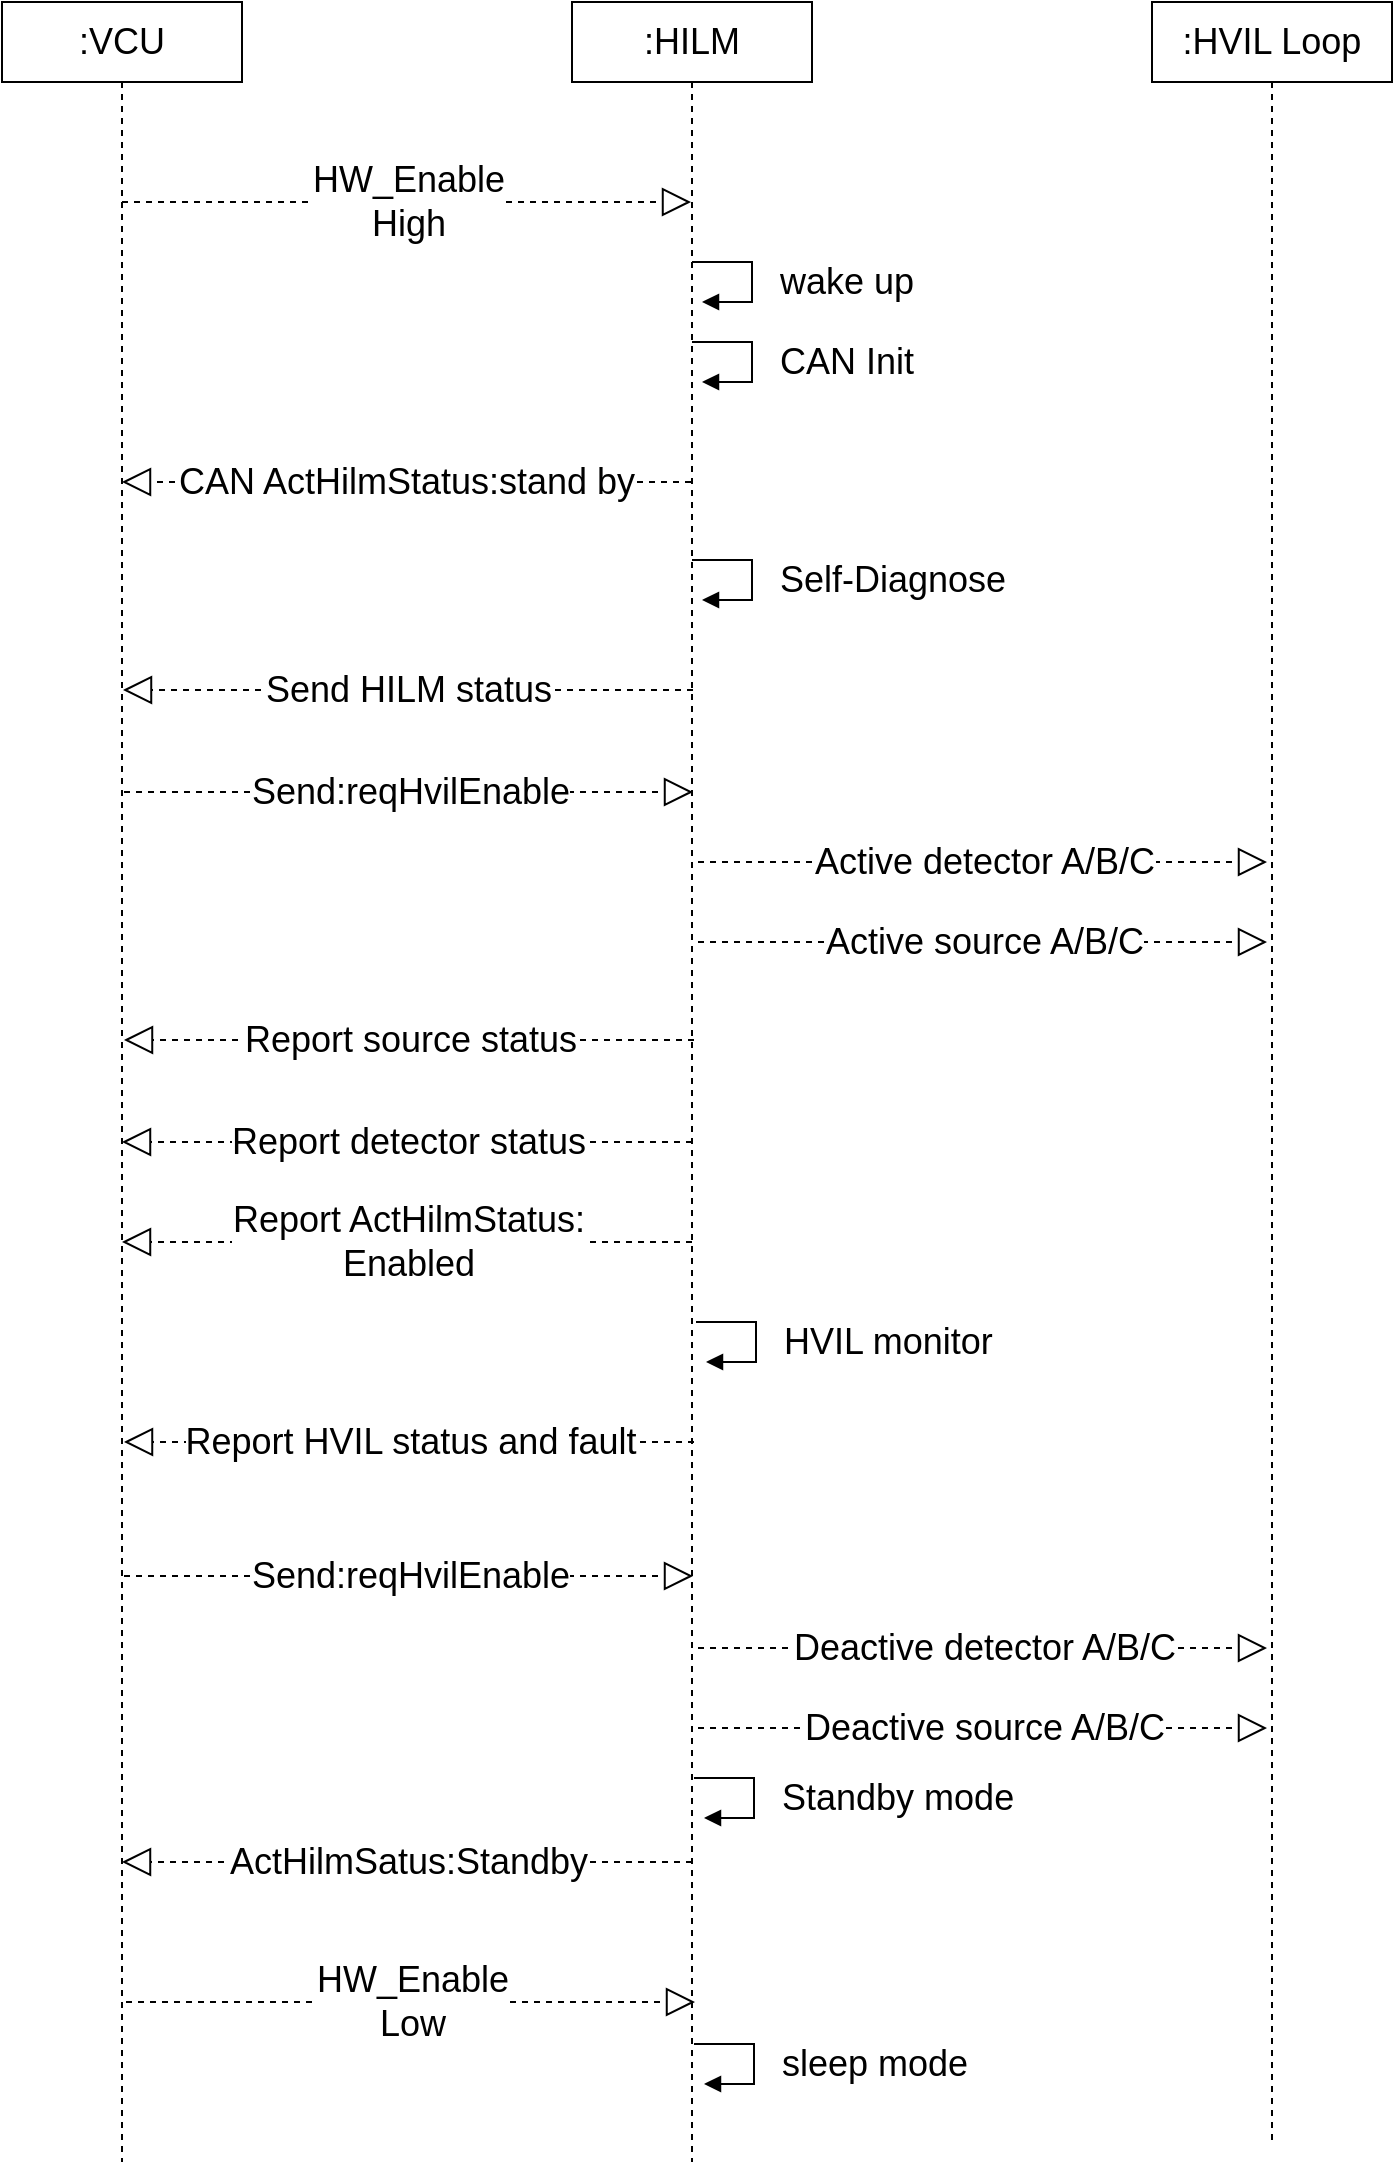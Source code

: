 <mxfile version="20.6.0" type="github" pages="3">
  <diagram name="时序图" id="13e1069c-82ec-6db2-03f1-153e76fe0fe0">
    <mxGraphModel dx="1247" dy="670" grid="1" gridSize="10" guides="1" tooltips="1" connect="1" arrows="1" fold="1" page="1" pageScale="1" pageWidth="1100" pageHeight="850" background="none" math="0" shadow="0">
      <root>
        <mxCell id="0" />
        <mxCell id="1" parent="0" />
        <mxCell id="i2D-3HKWvg72EdBBp7nu-2" value=":VCU" style="shape=umlLifeline;perimeter=lifelinePerimeter;whiteSpace=wrap;html=1;container=1;collapsible=0;recursiveResize=0;outlineConnect=0;fontSize=18;" parent="1" vertex="1">
          <mxGeometry x="155" y="40" width="120" height="1080" as="geometry" />
        </mxCell>
        <mxCell id="i2D-3HKWvg72EdBBp7nu-9" value="HW_Enable&lt;br&gt;High" style="endArrow=block;dashed=1;endFill=0;endSize=12;html=1;rounded=0;fontSize=18;" parent="i2D-3HKWvg72EdBBp7nu-2" target="i2D-3HKWvg72EdBBp7nu-3" edge="1">
          <mxGeometry width="160" relative="1" as="geometry">
            <mxPoint x="60" y="100" as="sourcePoint" />
            <mxPoint x="220" y="100" as="targetPoint" />
          </mxGeometry>
        </mxCell>
        <mxCell id="i2D-3HKWvg72EdBBp7nu-3" value=":HILM" style="shape=umlLifeline;perimeter=lifelinePerimeter;whiteSpace=wrap;html=1;container=1;collapsible=0;recursiveResize=0;outlineConnect=0;fontSize=18;" parent="1" vertex="1">
          <mxGeometry x="440" y="40" width="120" height="1080" as="geometry" />
        </mxCell>
        <mxCell id="i2D-3HKWvg72EdBBp7nu-12" value="wake up" style="edgeStyle=orthogonalEdgeStyle;html=1;align=left;spacingLeft=2;endArrow=block;rounded=0;entryX=1;entryY=0;fontSize=18;" parent="i2D-3HKWvg72EdBBp7nu-3" edge="1">
          <mxGeometry x="0.067" y="10" relative="1" as="geometry">
            <mxPoint x="60" y="130" as="sourcePoint" />
            <Array as="points">
              <mxPoint x="90" y="130" />
            </Array>
            <mxPoint x="65" y="150" as="targetPoint" />
            <mxPoint as="offset" />
          </mxGeometry>
        </mxCell>
        <mxCell id="i2D-3HKWvg72EdBBp7nu-14" value="CAN Init" style="edgeStyle=orthogonalEdgeStyle;html=1;align=left;spacingLeft=2;endArrow=block;rounded=0;entryX=1;entryY=0;fontSize=18;" parent="i2D-3HKWvg72EdBBp7nu-3" edge="1">
          <mxGeometry x="0.067" y="10" relative="1" as="geometry">
            <mxPoint x="60" y="170" as="sourcePoint" />
            <Array as="points">
              <mxPoint x="90" y="170" />
            </Array>
            <mxPoint x="65" y="190" as="targetPoint" />
            <mxPoint as="offset" />
          </mxGeometry>
        </mxCell>
        <mxCell id="iLsvyO64EzzPteAsRmCS-4" value="Active detector A/B/C" style="endArrow=block;dashed=1;endFill=0;endSize=12;html=1;rounded=0;fontSize=18;" parent="i2D-3HKWvg72EdBBp7nu-3" edge="1">
          <mxGeometry width="160" relative="1" as="geometry">
            <mxPoint x="63" y="430" as="sourcePoint" />
            <mxPoint x="347.5" y="430" as="targetPoint" />
          </mxGeometry>
        </mxCell>
        <mxCell id="iLsvyO64EzzPteAsRmCS-5" value="Report source status" style="endArrow=block;dashed=1;endFill=0;endSize=12;html=1;rounded=0;fontSize=18;" parent="i2D-3HKWvg72EdBBp7nu-3" edge="1">
          <mxGeometry width="160" relative="1" as="geometry">
            <mxPoint x="61" y="519" as="sourcePoint" />
            <mxPoint x="-224" y="519" as="targetPoint" />
            <Array as="points">
              <mxPoint x="-58.5" y="519" />
            </Array>
          </mxGeometry>
        </mxCell>
        <mxCell id="iLsvyO64EzzPteAsRmCS-6" value="Active source A/B/C" style="endArrow=block;dashed=1;endFill=0;endSize=12;html=1;rounded=0;fontSize=18;" parent="i2D-3HKWvg72EdBBp7nu-3" edge="1">
          <mxGeometry width="160" relative="1" as="geometry">
            <mxPoint x="63" y="470" as="sourcePoint" />
            <mxPoint x="347.5" y="470" as="targetPoint" />
          </mxGeometry>
        </mxCell>
        <mxCell id="iLsvyO64EzzPteAsRmCS-8" value="Report detector status" style="endArrow=block;dashed=1;endFill=0;endSize=12;html=1;rounded=0;fontSize=18;" parent="i2D-3HKWvg72EdBBp7nu-3" edge="1">
          <mxGeometry width="160" relative="1" as="geometry">
            <mxPoint x="60" y="570" as="sourcePoint" />
            <mxPoint x="-225" y="570" as="targetPoint" />
            <Array as="points">
              <mxPoint x="-59.5" y="570" />
            </Array>
          </mxGeometry>
        </mxCell>
        <mxCell id="iLsvyO64EzzPteAsRmCS-7" value="Report ActHilmStatus:&lt;br&gt;Enabled" style="endArrow=block;dashed=1;endFill=0;endSize=12;html=1;rounded=0;fontSize=18;" parent="i2D-3HKWvg72EdBBp7nu-3" edge="1">
          <mxGeometry width="160" relative="1" as="geometry">
            <mxPoint x="60" y="620" as="sourcePoint" />
            <mxPoint x="-225" y="620" as="targetPoint" />
            <Array as="points">
              <mxPoint x="-59.5" y="620" />
            </Array>
          </mxGeometry>
        </mxCell>
        <mxCell id="i2D-3HKWvg72EdBBp7nu-4" value=":HVIL Loop" style="shape=umlLifeline;perimeter=lifelinePerimeter;whiteSpace=wrap;html=1;container=1;collapsible=0;recursiveResize=0;outlineConnect=0;fontSize=18;" parent="1" vertex="1">
          <mxGeometry x="730" y="40" width="120" height="1070" as="geometry" />
        </mxCell>
        <mxCell id="i2D-3HKWvg72EdBBp7nu-13" value="CAN ActHilmStatus:stand by" style="endArrow=block;dashed=1;endFill=0;endSize=12;html=1;rounded=0;fontSize=18;" parent="1" target="i2D-3HKWvg72EdBBp7nu-2" edge="1">
          <mxGeometry width="160" relative="1" as="geometry">
            <mxPoint x="499.5" y="280" as="sourcePoint" />
            <mxPoint x="259.667" y="280" as="targetPoint" />
            <Array as="points">
              <mxPoint x="380" y="280" />
            </Array>
          </mxGeometry>
        </mxCell>
        <mxCell id="iLsvyO64EzzPteAsRmCS-1" value="Self-Diagnose" style="edgeStyle=orthogonalEdgeStyle;html=1;align=left;spacingLeft=2;endArrow=block;rounded=0;entryX=1;entryY=0;fontSize=18;" parent="1" edge="1">
          <mxGeometry x="0.067" y="10" relative="1" as="geometry">
            <mxPoint x="500" y="319" as="sourcePoint" />
            <Array as="points">
              <mxPoint x="530" y="319" />
            </Array>
            <mxPoint x="505" y="339" as="targetPoint" />
            <mxPoint as="offset" />
          </mxGeometry>
        </mxCell>
        <mxCell id="iLsvyO64EzzPteAsRmCS-2" value="Send HILM status" style="endArrow=block;dashed=1;endFill=0;endSize=12;html=1;rounded=0;fontSize=18;" parent="1" edge="1">
          <mxGeometry width="160" relative="1" as="geometry">
            <mxPoint x="500.5" y="384" as="sourcePoint" />
            <mxPoint x="215.5" y="384" as="targetPoint" />
            <Array as="points">
              <mxPoint x="381" y="384" />
            </Array>
          </mxGeometry>
        </mxCell>
        <mxCell id="iLsvyO64EzzPteAsRmCS-3" value="Send:reqHvilEnable" style="endArrow=block;dashed=1;endFill=0;endSize=12;html=1;rounded=0;fontSize=18;" parent="1" edge="1">
          <mxGeometry width="160" relative="1" as="geometry">
            <mxPoint x="216" y="435" as="sourcePoint" />
            <mxPoint x="500.5" y="435" as="targetPoint" />
          </mxGeometry>
        </mxCell>
        <mxCell id="iLsvyO64EzzPteAsRmCS-9" value="HVIL monitor" style="edgeStyle=orthogonalEdgeStyle;html=1;align=left;spacingLeft=2;endArrow=block;rounded=0;entryX=1;entryY=0;fontSize=18;" parent="1" edge="1">
          <mxGeometry x="0.067" y="10" relative="1" as="geometry">
            <mxPoint x="502" y="700" as="sourcePoint" />
            <Array as="points">
              <mxPoint x="532" y="700" />
            </Array>
            <mxPoint x="507" y="720" as="targetPoint" />
            <mxPoint as="offset" />
          </mxGeometry>
        </mxCell>
        <mxCell id="iLsvyO64EzzPteAsRmCS-10" value="Report HVIL status and fault" style="endArrow=block;dashed=1;endFill=0;endSize=12;html=1;rounded=0;fontSize=18;" parent="1" edge="1">
          <mxGeometry width="160" relative="1" as="geometry">
            <mxPoint x="501" y="760" as="sourcePoint" />
            <mxPoint x="216" y="760" as="targetPoint" />
            <Array as="points">
              <mxPoint x="381.5" y="760" />
            </Array>
          </mxGeometry>
        </mxCell>
        <mxCell id="iLsvyO64EzzPteAsRmCS-11" value="Send:reqHvilEnable" style="endArrow=block;dashed=1;endFill=0;endSize=12;html=1;rounded=0;fontSize=18;" parent="1" edge="1">
          <mxGeometry width="160" relative="1" as="geometry">
            <mxPoint x="216" y="827" as="sourcePoint" />
            <mxPoint x="500.5" y="827" as="targetPoint" />
          </mxGeometry>
        </mxCell>
        <mxCell id="iLsvyO64EzzPteAsRmCS-12" value="Deactive detector A/B/C" style="endArrow=block;dashed=1;endFill=0;endSize=12;html=1;rounded=0;fontSize=18;" parent="1" edge="1">
          <mxGeometry width="160" relative="1" as="geometry">
            <mxPoint x="503" y="863" as="sourcePoint" />
            <mxPoint x="787.5" y="863" as="targetPoint" />
          </mxGeometry>
        </mxCell>
        <mxCell id="iLsvyO64EzzPteAsRmCS-13" value="Deactive source A/B/C" style="endArrow=block;dashed=1;endFill=0;endSize=12;html=1;rounded=0;fontSize=18;" parent="1" edge="1">
          <mxGeometry width="160" relative="1" as="geometry">
            <mxPoint x="503" y="903" as="sourcePoint" />
            <mxPoint x="787.5" y="903" as="targetPoint" />
          </mxGeometry>
        </mxCell>
        <mxCell id="iLsvyO64EzzPteAsRmCS-14" value="Standby mode" style="edgeStyle=orthogonalEdgeStyle;html=1;align=left;spacingLeft=2;endArrow=block;rounded=0;entryX=1;entryY=0;fontSize=18;" parent="1" edge="1">
          <mxGeometry x="0.067" y="10" relative="1" as="geometry">
            <mxPoint x="501" y="928" as="sourcePoint" />
            <Array as="points">
              <mxPoint x="531" y="928" />
            </Array>
            <mxPoint x="506" y="948" as="targetPoint" />
            <mxPoint as="offset" />
          </mxGeometry>
        </mxCell>
        <mxCell id="iLsvyO64EzzPteAsRmCS-15" value="ActHilmSatus:Standby" style="endArrow=block;dashed=1;endFill=0;endSize=12;html=1;rounded=0;fontSize=18;" parent="1" edge="1">
          <mxGeometry width="160" relative="1" as="geometry">
            <mxPoint x="500" y="970" as="sourcePoint" />
            <mxPoint x="215" y="970" as="targetPoint" />
            <Array as="points">
              <mxPoint x="380.5" y="970" />
            </Array>
          </mxGeometry>
        </mxCell>
        <mxCell id="iLsvyO64EzzPteAsRmCS-16" value="HW_Enable&lt;br&gt;Low" style="endArrow=block;dashed=1;endFill=0;endSize=12;html=1;rounded=0;fontSize=18;" parent="1" edge="1">
          <mxGeometry width="160" relative="1" as="geometry">
            <mxPoint x="217" y="1040" as="sourcePoint" />
            <mxPoint x="501.5" y="1040" as="targetPoint" />
          </mxGeometry>
        </mxCell>
        <mxCell id="iLsvyO64EzzPteAsRmCS-17" value="sleep mode" style="edgeStyle=orthogonalEdgeStyle;html=1;align=left;spacingLeft=2;endArrow=block;rounded=0;entryX=1;entryY=0;fontSize=18;" parent="1" edge="1">
          <mxGeometry x="0.067" y="10" relative="1" as="geometry">
            <mxPoint x="501" y="1061" as="sourcePoint" />
            <Array as="points">
              <mxPoint x="531" y="1061" />
            </Array>
            <mxPoint x="506" y="1081" as="targetPoint" />
            <mxPoint as="offset" />
          </mxGeometry>
        </mxCell>
      </root>
    </mxGraphModel>
  </diagram>
  <diagram id="6HGAaZ_OQhGhJa6f5AsY" name="系统框图">
    <mxGraphModel dx="1247" dy="670" grid="1" gridSize="10" guides="1" tooltips="1" connect="1" arrows="1" fold="1" page="1" pageScale="1" pageWidth="1169" pageHeight="827" math="0" shadow="0">
      <root>
        <mxCell id="0" />
        <mxCell id="1" parent="0" />
        <mxCell id="RXepxtn2kcosxwKhk60O-3" value="&lt;font style=&quot;font-size: 36px;&quot;&gt;HVIL&lt;/font&gt;" style="rounded=0;whiteSpace=wrap;html=1;" parent="1" vertex="1">
          <mxGeometry x="520" y="190" width="120" height="470" as="geometry" />
        </mxCell>
        <mxCell id="RXepxtn2kcosxwKhk60O-4" value="&lt;font style=&quot;font-size: 24px;&quot;&gt;VCU&lt;/font&gt;" style="rounded=0;whiteSpace=wrap;html=1;" parent="1" vertex="1">
          <mxGeometry x="250" y="190" width="120" height="470" as="geometry" />
        </mxCell>
        <mxCell id="RXepxtn2kcosxwKhk60O-5" value="Unit_1" style="rounded=0;whiteSpace=wrap;html=1;" parent="1" vertex="1">
          <mxGeometry x="790" y="190" width="60" height="80" as="geometry" />
        </mxCell>
        <mxCell id="RXepxtn2kcosxwKhk60O-6" value="Unit_3" style="rounded=0;whiteSpace=wrap;html=1;" parent="1" vertex="1">
          <mxGeometry x="790" y="450" width="60" height="80" as="geometry" />
        </mxCell>
        <mxCell id="RXepxtn2kcosxwKhk60O-7" value="Unit_4" style="rounded=0;whiteSpace=wrap;html=1;" parent="1" vertex="1">
          <mxGeometry x="790" y="580" width="60" height="80" as="geometry" />
        </mxCell>
        <mxCell id="RXepxtn2kcosxwKhk60O-8" value="" style="endArrow=classic;html=1;rounded=0;exitX=1;exitY=0.25;exitDx=0;exitDy=0;entryX=0;entryY=0.25;entryDx=0;entryDy=0;" parent="1" edge="1">
          <mxGeometry width="50" height="50" relative="1" as="geometry">
            <mxPoint x="370" y="255.5" as="sourcePoint" />
            <mxPoint x="520" y="255.5" as="targetPoint" />
          </mxGeometry>
        </mxCell>
        <mxCell id="RXepxtn2kcosxwKhk60O-9" value="Unit_2" style="rounded=0;whiteSpace=wrap;html=1;" parent="1" vertex="1">
          <mxGeometry x="790" y="320" width="60" height="80" as="geometry" />
        </mxCell>
        <mxCell id="RXepxtn2kcosxwKhk60O-10" value="" style="endArrow=classic;html=1;rounded=0;fontSize=36;entryX=1;entryY=0.274;entryDx=0;entryDy=0;entryPerimeter=0;exitX=-0.007;exitY=0.275;exitDx=0;exitDy=0;exitPerimeter=0;" parent="1" source="RXepxtn2kcosxwKhk60O-3" target="RXepxtn2kcosxwKhk60O-4" edge="1">
          <mxGeometry width="50" height="50" relative="1" as="geometry">
            <mxPoint x="400" y="360" as="sourcePoint" />
            <mxPoint x="450" y="310" as="targetPoint" />
          </mxGeometry>
        </mxCell>
        <mxCell id="RXepxtn2kcosxwKhk60O-11" value="&lt;font style=&quot;font-size: 18px;&quot;&gt;Enable&lt;/font&gt;" style="text;html=1;align=center;verticalAlign=middle;resizable=0;points=[];autosize=1;strokeColor=none;fillColor=none;fontSize=36;" parent="1" vertex="1">
          <mxGeometry x="405" y="210" width="80" height="60" as="geometry" />
        </mxCell>
        <mxCell id="RXepxtn2kcosxwKhk60O-12" value="&lt;font style=&quot;font-size: 18px;&quot;&gt;Interrupted&lt;/font&gt;" style="text;html=1;align=center;verticalAlign=middle;resizable=0;points=[];autosize=1;strokeColor=none;fillColor=none;fontSize=36;" parent="1" vertex="1">
          <mxGeometry x="390" y="270" width="110" height="60" as="geometry" />
        </mxCell>
        <mxCell id="RXepxtn2kcosxwKhk60O-13" value="" style="endArrow=classic;html=1;rounded=0;exitX=1;exitY=0.25;exitDx=0;exitDy=0;entryX=0;entryY=0.25;entryDx=0;entryDy=0;" parent="1" edge="1">
          <mxGeometry width="50" height="50" relative="1" as="geometry">
            <mxPoint x="640" y="210" as="sourcePoint" />
            <mxPoint x="790" y="210" as="targetPoint" />
          </mxGeometry>
        </mxCell>
        <mxCell id="RXepxtn2kcosxwKhk60O-15" value="" style="endArrow=classic;html=1;rounded=0;fontSize=36;entryX=1;entryY=0.274;entryDx=0;entryDy=0;entryPerimeter=0;exitX=-0.007;exitY=0.275;exitDx=0;exitDy=0;exitPerimeter=0;" parent="1" edge="1">
          <mxGeometry width="50" height="50" relative="1" as="geometry">
            <mxPoint x="790" y="260.47" as="sourcePoint" />
            <mxPoint x="640.84" y="260" as="targetPoint" />
          </mxGeometry>
        </mxCell>
        <mxCell id="RXepxtn2kcosxwKhk60O-16" value="" style="endArrow=classic;html=1;rounded=0;exitX=1;exitY=0.25;exitDx=0;exitDy=0;entryX=0;entryY=0.25;entryDx=0;entryDy=0;" parent="1" edge="1">
          <mxGeometry width="50" height="50" relative="1" as="geometry">
            <mxPoint x="641" y="336" as="sourcePoint" />
            <mxPoint x="791" y="336" as="targetPoint" />
          </mxGeometry>
        </mxCell>
        <mxCell id="RXepxtn2kcosxwKhk60O-17" value="" style="endArrow=classic;html=1;rounded=0;fontSize=36;entryX=1;entryY=0.274;entryDx=0;entryDy=0;entryPerimeter=0;exitX=-0.007;exitY=0.275;exitDx=0;exitDy=0;exitPerimeter=0;" parent="1" edge="1">
          <mxGeometry width="50" height="50" relative="1" as="geometry">
            <mxPoint x="791" y="386.47" as="sourcePoint" />
            <mxPoint x="641.84" y="386" as="targetPoint" />
          </mxGeometry>
        </mxCell>
        <mxCell id="RXepxtn2kcosxwKhk60O-18" value="" style="endArrow=classic;html=1;rounded=0;exitX=1;exitY=0.25;exitDx=0;exitDy=0;entryX=0;entryY=0.25;entryDx=0;entryDy=0;" parent="1" edge="1">
          <mxGeometry width="50" height="50" relative="1" as="geometry">
            <mxPoint x="641" y="464" as="sourcePoint" />
            <mxPoint x="791" y="464" as="targetPoint" />
          </mxGeometry>
        </mxCell>
        <mxCell id="RXepxtn2kcosxwKhk60O-19" value="" style="endArrow=classic;html=1;rounded=0;fontSize=36;entryX=1;entryY=0.274;entryDx=0;entryDy=0;entryPerimeter=0;exitX=-0.007;exitY=0.275;exitDx=0;exitDy=0;exitPerimeter=0;" parent="1" edge="1">
          <mxGeometry width="50" height="50" relative="1" as="geometry">
            <mxPoint x="791" y="514.47" as="sourcePoint" />
            <mxPoint x="641.84" y="514" as="targetPoint" />
          </mxGeometry>
        </mxCell>
        <mxCell id="RXepxtn2kcosxwKhk60O-20" value="" style="endArrow=classic;html=1;rounded=0;exitX=1;exitY=0.25;exitDx=0;exitDy=0;entryX=0;entryY=0.25;entryDx=0;entryDy=0;" parent="1" edge="1">
          <mxGeometry width="50" height="50" relative="1" as="geometry">
            <mxPoint x="640" y="594.66" as="sourcePoint" />
            <mxPoint x="790" y="594.66" as="targetPoint" />
          </mxGeometry>
        </mxCell>
        <mxCell id="RXepxtn2kcosxwKhk60O-21" value="" style="endArrow=classic;html=1;rounded=0;fontSize=36;entryX=1;entryY=0.274;entryDx=0;entryDy=0;entryPerimeter=0;exitX=-0.007;exitY=0.275;exitDx=0;exitDy=0;exitPerimeter=0;" parent="1" edge="1">
          <mxGeometry width="50" height="50" relative="1" as="geometry">
            <mxPoint x="790" y="645.13" as="sourcePoint" />
            <mxPoint x="640.84" y="644.66" as="targetPoint" />
          </mxGeometry>
        </mxCell>
        <mxCell id="RXepxtn2kcosxwKhk60O-22" value="&lt;font style=&quot;font-size: 18px;&quot;&gt;A output&lt;/font&gt;" style="text;html=1;align=center;verticalAlign=middle;resizable=0;points=[];autosize=1;strokeColor=none;fillColor=none;fontSize=36;" parent="1" vertex="1">
          <mxGeometry x="675" y="160" width="90" height="60" as="geometry" />
        </mxCell>
        <mxCell id="RXepxtn2kcosxwKhk60O-23" value="&lt;font style=&quot;font-size: 18px;&quot;&gt;A detector&lt;/font&gt;" style="text;html=1;align=center;verticalAlign=middle;resizable=0;points=[];autosize=1;strokeColor=none;fillColor=none;fontSize=36;" parent="1" vertex="1">
          <mxGeometry x="670" y="210" width="100" height="60" as="geometry" />
        </mxCell>
        <mxCell id="RXepxtn2kcosxwKhk60O-24" value="&lt;font style=&quot;font-size: 18px;&quot;&gt;B detector&lt;/font&gt;" style="text;html=1;align=center;verticalAlign=middle;resizable=0;points=[];autosize=1;strokeColor=none;fillColor=none;fontSize=36;" parent="1" vertex="1">
          <mxGeometry x="665" y="340" width="110" height="60" as="geometry" />
        </mxCell>
        <mxCell id="RXepxtn2kcosxwKhk60O-25" value="&lt;font style=&quot;font-size: 18px;&quot;&gt;C detector&lt;/font&gt;" style="text;html=1;align=center;verticalAlign=middle;resizable=0;points=[];autosize=1;strokeColor=none;fillColor=none;fontSize=36;" parent="1" vertex="1">
          <mxGeometry x="670" y="470" width="110" height="60" as="geometry" />
        </mxCell>
        <mxCell id="RXepxtn2kcosxwKhk60O-26" value="&lt;font style=&quot;font-size: 18px;&quot;&gt;D detector&lt;/font&gt;" style="text;html=1;align=center;verticalAlign=middle;resizable=0;points=[];autosize=1;strokeColor=none;fillColor=none;fontSize=36;" parent="1" vertex="1">
          <mxGeometry x="670" y="600" width="110" height="60" as="geometry" />
        </mxCell>
        <mxCell id="RXepxtn2kcosxwKhk60O-27" value="&lt;font style=&quot;font-size: 18px;&quot;&gt;B output&lt;/font&gt;" style="text;html=1;align=center;verticalAlign=middle;resizable=0;points=[];autosize=1;strokeColor=none;fillColor=none;fontSize=36;" parent="1" vertex="1">
          <mxGeometry x="670" y="290" width="90" height="60" as="geometry" />
        </mxCell>
        <mxCell id="RXepxtn2kcosxwKhk60O-28" value="&lt;font style=&quot;font-size: 18px;&quot;&gt;C output&lt;/font&gt;" style="text;html=1;align=center;verticalAlign=middle;resizable=0;points=[];autosize=1;strokeColor=none;fillColor=none;fontSize=36;" parent="1" vertex="1">
          <mxGeometry x="670" y="410" width="90" height="60" as="geometry" />
        </mxCell>
        <mxCell id="RXepxtn2kcosxwKhk60O-29" value="&lt;font style=&quot;font-size: 18px;&quot;&gt;D output&lt;/font&gt;" style="text;html=1;align=center;verticalAlign=middle;resizable=0;points=[];autosize=1;strokeColor=none;fillColor=none;fontSize=36;" parent="1" vertex="1">
          <mxGeometry x="670" y="540" width="90" height="60" as="geometry" />
        </mxCell>
        <mxCell id="RXepxtn2kcosxwKhk60O-30" value="" style="shape=flexArrow;endArrow=classic;startArrow=classic;html=1;rounded=0;fontSize=18;exitX=1.012;exitY=0.467;exitDx=0;exitDy=0;exitPerimeter=0;entryX=-0.005;entryY=0.468;entryDx=0;entryDy=0;entryPerimeter=0;" parent="1" source="RXepxtn2kcosxwKhk60O-4" target="RXepxtn2kcosxwKhk60O-3" edge="1">
          <mxGeometry width="100" height="100" relative="1" as="geometry">
            <mxPoint x="400" y="510" as="sourcePoint" />
            <mxPoint x="500" y="410" as="targetPoint" />
          </mxGeometry>
        </mxCell>
        <mxCell id="RXepxtn2kcosxwKhk60O-31" value="&lt;font style=&quot;font-size: 18px;&quot;&gt;CANBus&lt;/font&gt;" style="text;html=1;align=center;verticalAlign=middle;resizable=0;points=[];autosize=1;strokeColor=none;fillColor=none;fontSize=36;" parent="1" vertex="1">
          <mxGeometry x="400" y="354" width="90" height="60" as="geometry" />
        </mxCell>
      </root>
    </mxGraphModel>
  </diagram>
  <diagram id="ehwGC8dX-yQtu9fW0FRC" name="状态流转图">
    <mxGraphModel dx="1247" dy="670" grid="1" gridSize="10" guides="1" tooltips="1" connect="1" arrows="1" fold="1" page="1" pageScale="1" pageWidth="1169" pageHeight="827" math="0" shadow="0">
      <root>
        <mxCell id="0" />
        <mxCell id="1" parent="0" />
        <mxCell id="E3jPyi4BIkeqXlY8VU-t-1" value="Sleep" style="strokeWidth=2;html=1;shape=mxgraph.flowchart.start_2;whiteSpace=wrap;" vertex="1" parent="1">
          <mxGeometry x="260" y="160" width="100" height="100" as="geometry" />
        </mxCell>
        <mxCell id="E3jPyi4BIkeqXlY8VU-t-2" value="Init" style="strokeWidth=2;html=1;shape=mxgraph.flowchart.start_2;whiteSpace=wrap;" vertex="1" parent="1">
          <mxGeometry x="540" y="160" width="100" height="100" as="geometry" />
        </mxCell>
        <mxCell id="E3jPyi4BIkeqXlY8VU-t-3" value="Enable" style="strokeWidth=2;html=1;shape=mxgraph.flowchart.start_2;whiteSpace=wrap;" vertex="1" parent="1">
          <mxGeometry x="540" y="390" width="100" height="100" as="geometry" />
        </mxCell>
        <mxCell id="E3jPyi4BIkeqXlY8VU-t-4" value="Standby" style="strokeWidth=2;html=1;shape=mxgraph.flowchart.start_2;whiteSpace=wrap;" vertex="1" parent="1">
          <mxGeometry x="810" y="160" width="100" height="100" as="geometry" />
        </mxCell>
      </root>
    </mxGraphModel>
  </diagram>
</mxfile>
